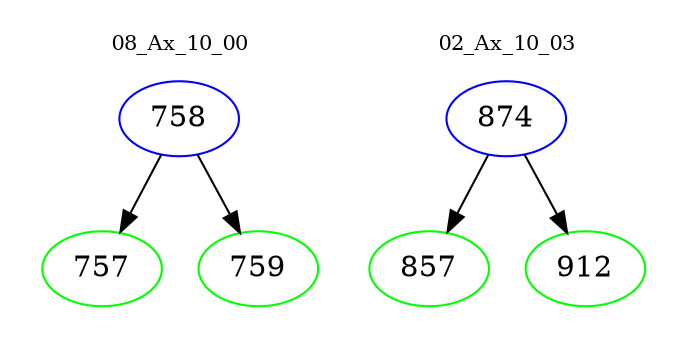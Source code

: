 digraph{
subgraph cluster_0 {
color = white
label = "08_Ax_10_00";
fontsize=10;
T0_758 [label="758", color="blue"]
T0_758 -> T0_757 [color="black"]
T0_757 [label="757", color="green"]
T0_758 -> T0_759 [color="black"]
T0_759 [label="759", color="green"]
}
subgraph cluster_1 {
color = white
label = "02_Ax_10_03";
fontsize=10;
T1_874 [label="874", color="blue"]
T1_874 -> T1_857 [color="black"]
T1_857 [label="857", color="green"]
T1_874 -> T1_912 [color="black"]
T1_912 [label="912", color="green"]
}
}
